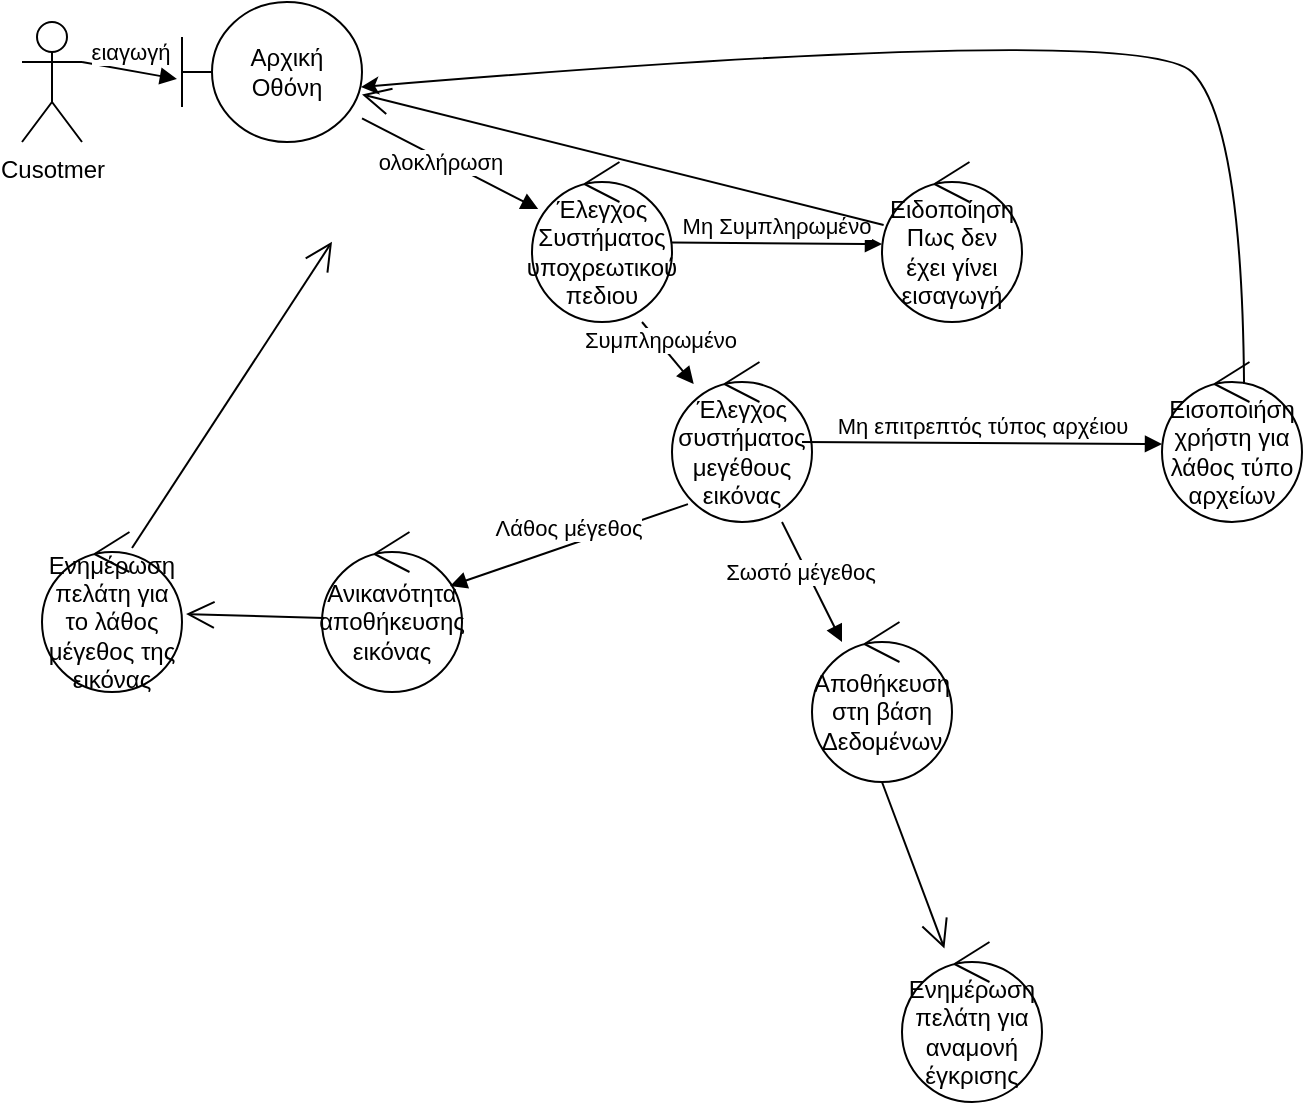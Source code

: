 <mxfile>
    <diagram name="Σελίδα-1" id="OHz2EBmf9zVARGRaG9hI">
        <mxGraphModel dx="1725" dy="1139" grid="1" gridSize="10" guides="1" tooltips="1" connect="1" arrows="1" fold="1" page="1" pageScale="1" pageWidth="827" pageHeight="1169" math="0" shadow="0">
            <root>
                <mxCell id="0"/>
                <mxCell id="1" parent="0"/>
                <mxCell id="2v3vXZpvR5kIUnmruyP6-1" value="Cusotmer" style="shape=umlActor;verticalLabelPosition=bottom;verticalAlign=top;html=1;outlineConnect=0;" parent="1" vertex="1">
                    <mxGeometry x="120" y="330" width="30" height="60" as="geometry"/>
                </mxCell>
                <mxCell id="2v3vXZpvR5kIUnmruyP6-3" value="" style="html=1;verticalAlign=bottom;endArrow=block;curved=0;rounded=0;" parent="1" target="2v3vXZpvR5kIUnmruyP6-9" edge="1">
                    <mxGeometry width="80" relative="1" as="geometry">
                        <mxPoint x="430" y="480" as="sourcePoint"/>
                        <mxPoint x="480" y="540" as="targetPoint"/>
                        <mxPoint as="offset"/>
                    </mxGeometry>
                </mxCell>
                <mxCell id="2v3vXZpvR5kIUnmruyP6-12" value="Συμπληρωμένο" style="edgeLabel;html=1;align=center;verticalAlign=middle;resizable=0;points=[];" parent="2v3vXZpvR5kIUnmruyP6-3" vertex="1" connectable="0">
                    <mxGeometry x="-0.372" y="1" relative="1" as="geometry">
                        <mxPoint as="offset"/>
                    </mxGeometry>
                </mxCell>
                <mxCell id="2v3vXZpvR5kIUnmruyP6-5" value="" style="html=1;verticalAlign=bottom;endArrow=block;curved=0;rounded=0;" parent="1" source="2" target="2v3vXZpvR5kIUnmruyP6-6" edge="1">
                    <mxGeometry x="0.008" width="80" relative="1" as="geometry">
                        <mxPoint x="330" y="400" as="sourcePoint"/>
                        <mxPoint x="410" y="440" as="targetPoint"/>
                        <mxPoint as="offset"/>
                    </mxGeometry>
                </mxCell>
                <mxCell id="2v3vXZpvR5kIUnmruyP6-7" value="ολοκλήρωση" style="edgeLabel;html=1;align=center;verticalAlign=middle;resizable=0;points=[];" parent="2v3vXZpvR5kIUnmruyP6-5" vertex="1" connectable="0">
                    <mxGeometry x="-0.099" y="-1" relative="1" as="geometry">
                        <mxPoint as="offset"/>
                    </mxGeometry>
                </mxCell>
                <mxCell id="2v3vXZpvR5kIUnmruyP6-6" value="Έλεγχος Συστήματος υποχρεωτικού πεδιου" style="ellipse;shape=umlControl;whiteSpace=wrap;html=1;" parent="1" vertex="1">
                    <mxGeometry x="375" y="400" width="70" height="80" as="geometry"/>
                </mxCell>
                <mxCell id="2v3vXZpvR5kIUnmruyP6-8" value="ειαγωγή" style="html=1;verticalAlign=bottom;endArrow=block;curved=0;rounded=0;entryX=-0.028;entryY=0.55;entryDx=0;entryDy=0;entryPerimeter=0;exitX=1;exitY=0.333;exitDx=0;exitDy=0;exitPerimeter=0;" parent="1" source="2v3vXZpvR5kIUnmruyP6-1" target="2" edge="1">
                    <mxGeometry width="80" relative="1" as="geometry">
                        <mxPoint x="150" y="409.41" as="sourcePoint"/>
                        <mxPoint x="230" y="409.41" as="targetPoint"/>
                        <mxPoint as="offset"/>
                    </mxGeometry>
                </mxCell>
                <mxCell id="2v3vXZpvR5kIUnmruyP6-9" value="Έλεγχος συστήματος μεγέθους εικόνας" style="ellipse;shape=umlControl;whiteSpace=wrap;html=1;" parent="1" vertex="1">
                    <mxGeometry x="445" y="500" width="70" height="80" as="geometry"/>
                </mxCell>
                <mxCell id="2v3vXZpvR5kIUnmruyP6-10" value="" style="html=1;verticalAlign=bottom;endArrow=block;curved=0;rounded=0;" parent="1" edge="1">
                    <mxGeometry width="80" relative="1" as="geometry">
                        <mxPoint x="500" y="580" as="sourcePoint"/>
                        <mxPoint x="530" y="640" as="targetPoint"/>
                    </mxGeometry>
                </mxCell>
                <mxCell id="2v3vXZpvR5kIUnmruyP6-19" value="Σωστό μέγεθος" style="edgeLabel;html=1;align=center;verticalAlign=middle;resizable=0;points=[];" parent="2v3vXZpvR5kIUnmruyP6-10" vertex="1" connectable="0">
                    <mxGeometry x="-0.213" y="-3" relative="1" as="geometry">
                        <mxPoint as="offset"/>
                    </mxGeometry>
                </mxCell>
                <mxCell id="2v3vXZpvR5kIUnmruyP6-11" value="Αποθήκευση στη βάση Δεδομένων" style="ellipse;shape=umlControl;whiteSpace=wrap;html=1;" parent="1" vertex="1">
                    <mxGeometry x="515" y="630" width="70" height="80" as="geometry"/>
                </mxCell>
                <mxCell id="2v3vXZpvR5kIUnmruyP6-13" value="Μη Συμπληρωμένο" style="html=1;verticalAlign=bottom;endArrow=block;curved=0;rounded=0;entryX=0;entryY=0.513;entryDx=0;entryDy=0;entryPerimeter=0;" parent="1" source="2v3vXZpvR5kIUnmruyP6-6" target="2v3vXZpvR5kIUnmruyP6-14" edge="1">
                    <mxGeometry width="80" relative="1" as="geometry">
                        <mxPoint x="445" y="440" as="sourcePoint"/>
                        <mxPoint x="525" y="440" as="targetPoint"/>
                    </mxGeometry>
                </mxCell>
                <mxCell id="2v3vXZpvR5kIUnmruyP6-14" value="Ειδοποίηση Πως δεν έχει γίνει εισαγωγή" style="ellipse;shape=umlControl;whiteSpace=wrap;html=1;" parent="1" vertex="1">
                    <mxGeometry x="550" y="400" width="70" height="80" as="geometry"/>
                </mxCell>
                <mxCell id="2v3vXZpvR5kIUnmruyP6-15" value="" style="endArrow=open;endFill=1;endSize=12;html=1;rounded=0;" parent="1" source="2v3vXZpvR5kIUnmruyP6-14" target="2" edge="1">
                    <mxGeometry width="160" relative="1" as="geometry">
                        <mxPoint x="500" y="360" as="sourcePoint"/>
                        <mxPoint x="296.96" y="365.03" as="targetPoint"/>
                    </mxGeometry>
                </mxCell>
                <mxCell id="2v3vXZpvR5kIUnmruyP6-17" value="Ανικανότητα αποθήκευσης εικόνας" style="ellipse;shape=umlControl;whiteSpace=wrap;html=1;" parent="1" vertex="1">
                    <mxGeometry x="270" y="585" width="70" height="80" as="geometry"/>
                </mxCell>
                <mxCell id="2v3vXZpvR5kIUnmruyP6-18" value="Λάθος μέγεθος" style="html=1;verticalAlign=bottom;endArrow=block;curved=0;rounded=0;entryX=0.914;entryY=0.338;entryDx=0;entryDy=0;entryPerimeter=0;exitX=0.114;exitY=0.888;exitDx=0;exitDy=0;exitPerimeter=0;" parent="1" source="2v3vXZpvR5kIUnmruyP6-9" target="2v3vXZpvR5kIUnmruyP6-17" edge="1">
                    <mxGeometry width="80" relative="1" as="geometry">
                        <mxPoint x="420" y="600" as="sourcePoint"/>
                        <mxPoint x="500" y="600" as="targetPoint"/>
                    </mxGeometry>
                </mxCell>
                <mxCell id="2v3vXZpvR5kIUnmruyP6-20" value="Ενημέρωση πελάτη για το λάθος μέγεθος της εικόνας" style="ellipse;shape=umlControl;whiteSpace=wrap;html=1;" parent="1" vertex="1">
                    <mxGeometry x="130" y="585" width="70" height="80" as="geometry"/>
                </mxCell>
                <mxCell id="2v3vXZpvR5kIUnmruyP6-21" value="" style="endArrow=open;endFill=1;endSize=12;html=1;rounded=0;entryX=1.029;entryY=0.513;entryDx=0;entryDy=0;entryPerimeter=0;exitX=0.014;exitY=0.538;exitDx=0;exitDy=0;exitPerimeter=0;" parent="1" source="2v3vXZpvR5kIUnmruyP6-17" target="2v3vXZpvR5kIUnmruyP6-20" edge="1">
                    <mxGeometry width="160" relative="1" as="geometry">
                        <mxPoint x="200" y="690" as="sourcePoint"/>
                        <mxPoint x="360" y="690" as="targetPoint"/>
                    </mxGeometry>
                </mxCell>
                <mxCell id="2v3vXZpvR5kIUnmruyP6-22" value="" style="endArrow=open;endFill=1;endSize=12;html=1;rounded=0;entryX=1;entryY=0.5;entryDx=0;entryDy=0;exitX=0.643;exitY=0.1;exitDx=0;exitDy=0;exitPerimeter=0;" parent="1" source="2v3vXZpvR5kIUnmruyP6-20" edge="1">
                    <mxGeometry width="160" relative="1" as="geometry">
                        <mxPoint x="120" y="510" as="sourcePoint"/>
                        <mxPoint x="275" y="439.91" as="targetPoint"/>
                    </mxGeometry>
                </mxCell>
                <mxCell id="2v3vXZpvR5kIUnmruyP6-24" value="Ενημέρωση πελάτη για αναμονή έγκρισης" style="ellipse;shape=umlControl;whiteSpace=wrap;html=1;" parent="1" vertex="1">
                    <mxGeometry x="560" y="790" width="70" height="80" as="geometry"/>
                </mxCell>
                <mxCell id="2v3vXZpvR5kIUnmruyP6-25" value="" style="endArrow=open;endFill=1;endSize=12;html=1;rounded=0;" parent="1" target="2v3vXZpvR5kIUnmruyP6-24" edge="1">
                    <mxGeometry width="160" relative="1" as="geometry">
                        <mxPoint x="550" y="710" as="sourcePoint"/>
                        <mxPoint x="710" y="710" as="targetPoint"/>
                    </mxGeometry>
                </mxCell>
                <mxCell id="2v3vXZpvR5kIUnmruyP6-26" value="Εισοποιήση χρήστη για λάθος τύπο αρχείων" style="ellipse;shape=umlControl;whiteSpace=wrap;html=1;" parent="1" vertex="1">
                    <mxGeometry x="690" y="500" width="70" height="80" as="geometry"/>
                </mxCell>
                <mxCell id="2v3vXZpvR5kIUnmruyP6-28" value="Μη επιτρεπτός τύπος αρχέιου" style="html=1;verticalAlign=bottom;endArrow=block;curved=0;rounded=0;entryX=0;entryY=0.513;entryDx=0;entryDy=0;entryPerimeter=0;" parent="1" target="2v3vXZpvR5kIUnmruyP6-26" edge="1">
                    <mxGeometry width="80" relative="1" as="geometry">
                        <mxPoint x="510" y="540" as="sourcePoint"/>
                        <mxPoint x="590" y="540" as="targetPoint"/>
                    </mxGeometry>
                </mxCell>
                <mxCell id="2v3vXZpvR5kIUnmruyP6-29" value="" style="curved=1;endArrow=classic;html=1;rounded=0;exitX=0.586;exitY=0.138;exitDx=0;exitDy=0;exitPerimeter=0;entryX=0.994;entryY=0.607;entryDx=0;entryDy=0;entryPerimeter=0;" parent="1" source="2v3vXZpvR5kIUnmruyP6-26" target="2" edge="1">
                    <mxGeometry width="50" height="50" relative="1" as="geometry">
                        <mxPoint x="680" y="380" as="sourcePoint"/>
                        <mxPoint x="285" y="358" as="targetPoint"/>
                        <Array as="points">
                            <mxPoint x="730" y="380"/>
                            <mxPoint x="680" y="330"/>
                        </Array>
                    </mxGeometry>
                </mxCell>
                <mxCell id="2" value="Αρχική Οθόνη" style="shape=umlBoundary;whiteSpace=wrap;html=1;" parent="1" vertex="1">
                    <mxGeometry x="200" y="320" width="90" height="70" as="geometry"/>
                </mxCell>
            </root>
        </mxGraphModel>
    </diagram>
</mxfile>